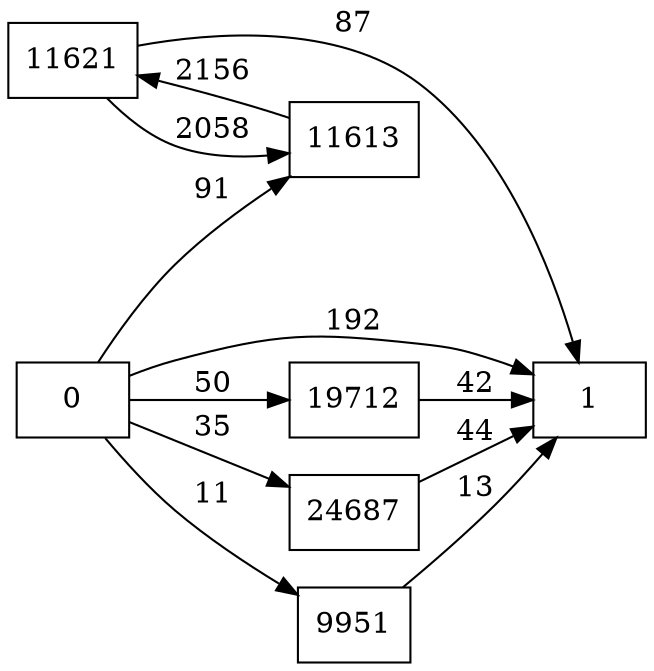 digraph {
	graph [rankdir=LR]
	node [shape=rectangle]
	9951 -> 1 [label=13]
	11613 -> 11621 [label=2156]
	11621 -> 11613 [label=2058]
	11621 -> 1 [label=87]
	19712 -> 1 [label=42]
	24687 -> 1 [label=44]
	0 -> 1 [label=192]
	0 -> 9951 [label=11]
	0 -> 11613 [label=91]
	0 -> 19712 [label=50]
	0 -> 24687 [label=35]
}
